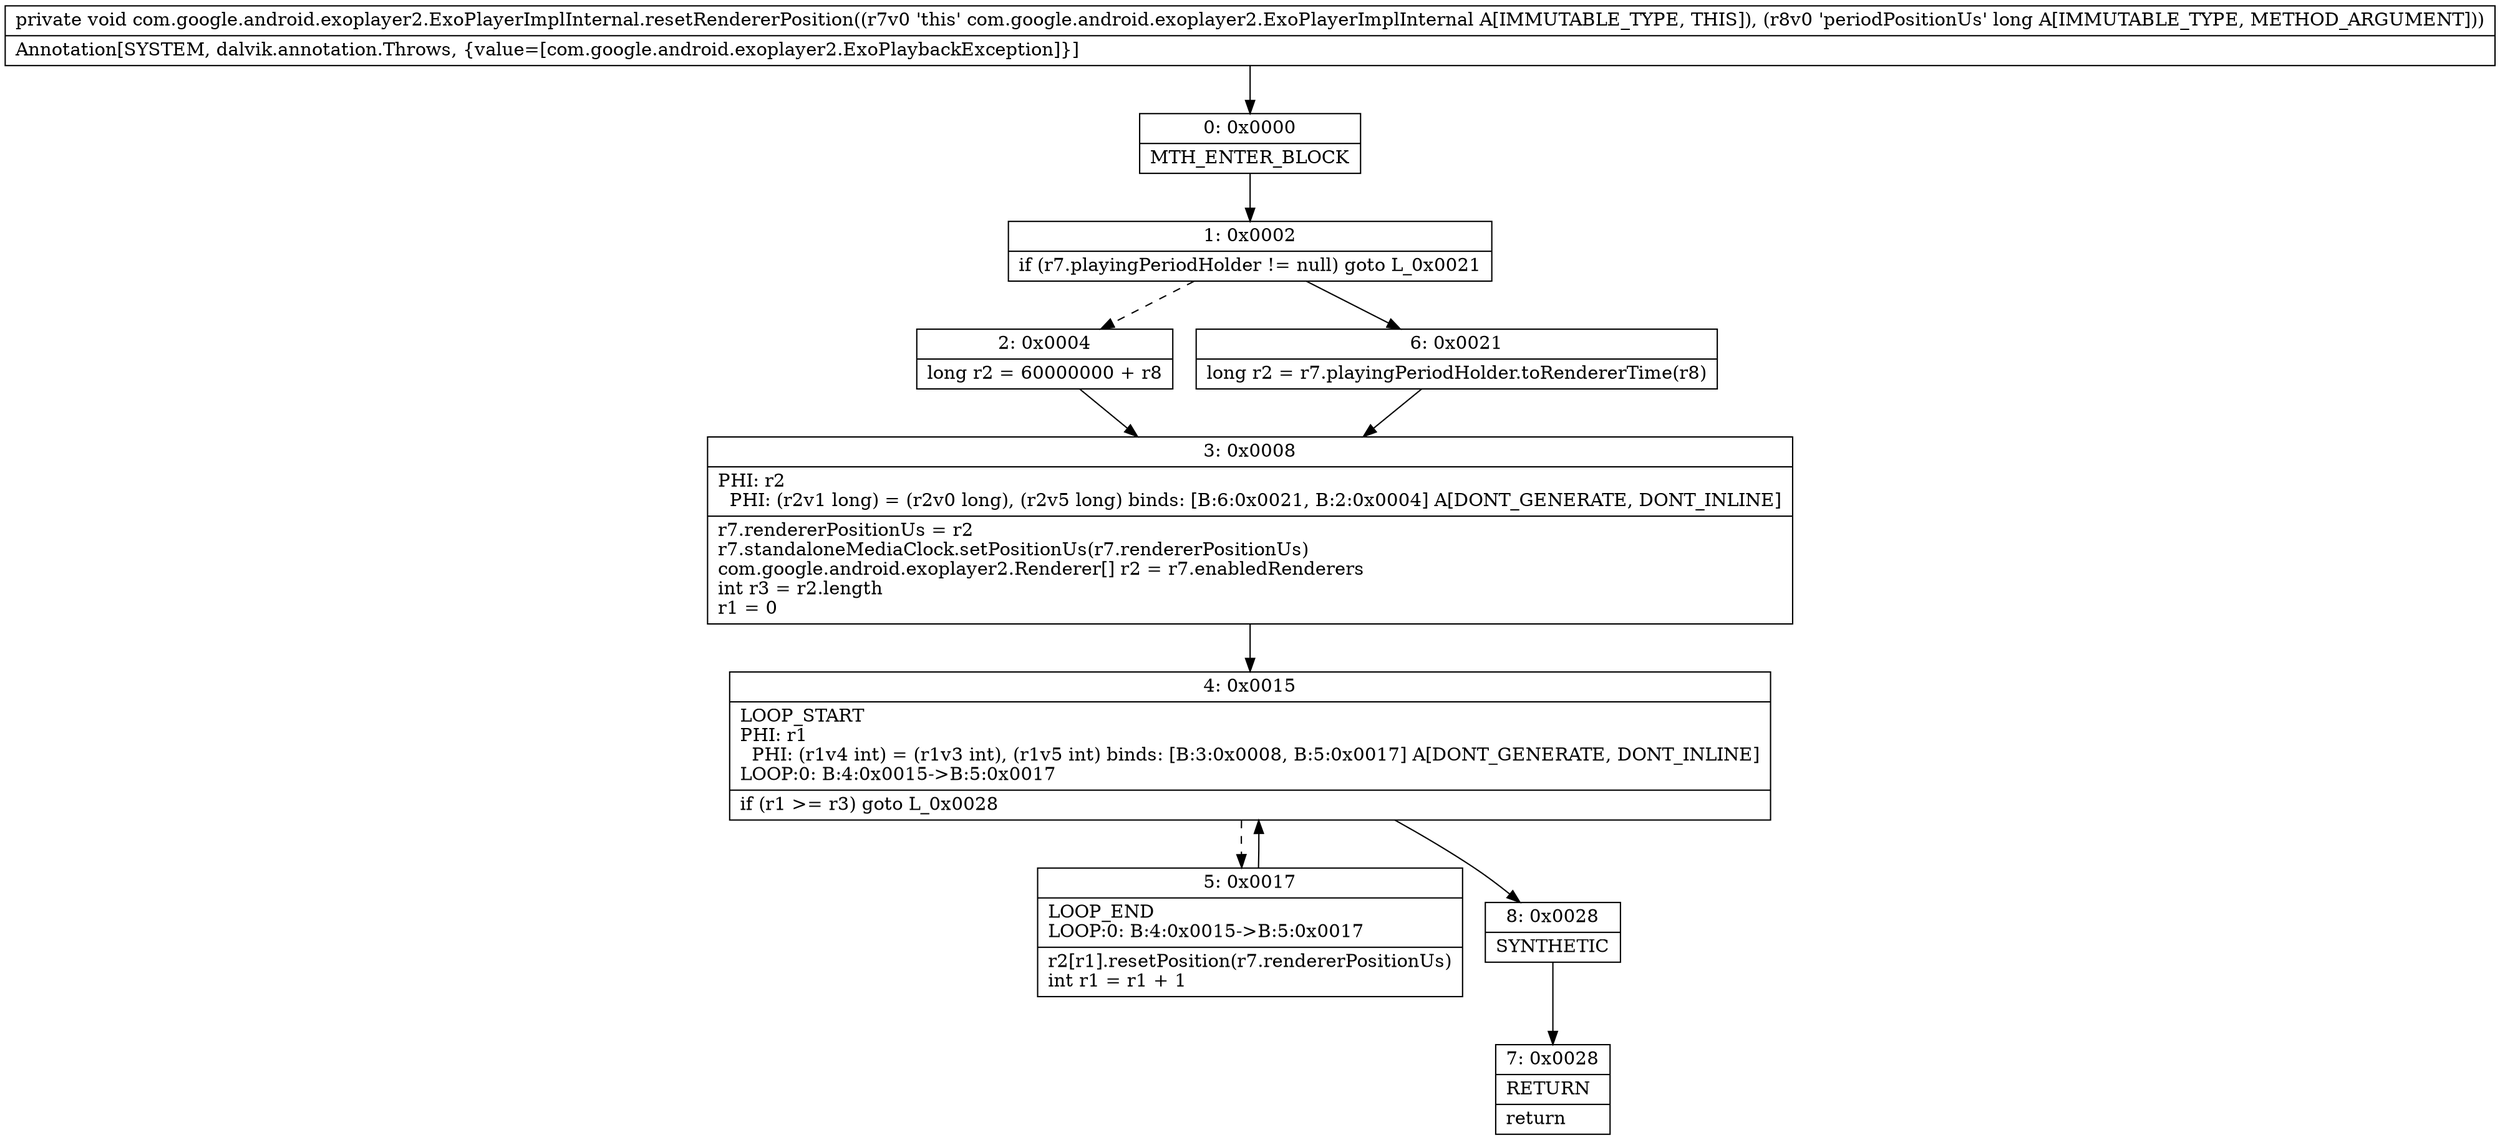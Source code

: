 digraph "CFG forcom.google.android.exoplayer2.ExoPlayerImplInternal.resetRendererPosition(J)V" {
Node_0 [shape=record,label="{0\:\ 0x0000|MTH_ENTER_BLOCK\l}"];
Node_1 [shape=record,label="{1\:\ 0x0002|if (r7.playingPeriodHolder != null) goto L_0x0021\l}"];
Node_2 [shape=record,label="{2\:\ 0x0004|long r2 = 60000000 + r8\l}"];
Node_3 [shape=record,label="{3\:\ 0x0008|PHI: r2 \l  PHI: (r2v1 long) = (r2v0 long), (r2v5 long) binds: [B:6:0x0021, B:2:0x0004] A[DONT_GENERATE, DONT_INLINE]\l|r7.rendererPositionUs = r2\lr7.standaloneMediaClock.setPositionUs(r7.rendererPositionUs)\lcom.google.android.exoplayer2.Renderer[] r2 = r7.enabledRenderers\lint r3 = r2.length\lr1 = 0\l}"];
Node_4 [shape=record,label="{4\:\ 0x0015|LOOP_START\lPHI: r1 \l  PHI: (r1v4 int) = (r1v3 int), (r1v5 int) binds: [B:3:0x0008, B:5:0x0017] A[DONT_GENERATE, DONT_INLINE]\lLOOP:0: B:4:0x0015\-\>B:5:0x0017\l|if (r1 \>= r3) goto L_0x0028\l}"];
Node_5 [shape=record,label="{5\:\ 0x0017|LOOP_END\lLOOP:0: B:4:0x0015\-\>B:5:0x0017\l|r2[r1].resetPosition(r7.rendererPositionUs)\lint r1 = r1 + 1\l}"];
Node_6 [shape=record,label="{6\:\ 0x0021|long r2 = r7.playingPeriodHolder.toRendererTime(r8)\l}"];
Node_7 [shape=record,label="{7\:\ 0x0028|RETURN\l|return\l}"];
Node_8 [shape=record,label="{8\:\ 0x0028|SYNTHETIC\l}"];
MethodNode[shape=record,label="{private void com.google.android.exoplayer2.ExoPlayerImplInternal.resetRendererPosition((r7v0 'this' com.google.android.exoplayer2.ExoPlayerImplInternal A[IMMUTABLE_TYPE, THIS]), (r8v0 'periodPositionUs' long A[IMMUTABLE_TYPE, METHOD_ARGUMENT]))  | Annotation[SYSTEM, dalvik.annotation.Throws, \{value=[com.google.android.exoplayer2.ExoPlaybackException]\}]\l}"];
MethodNode -> Node_0;
Node_0 -> Node_1;
Node_1 -> Node_2[style=dashed];
Node_1 -> Node_6;
Node_2 -> Node_3;
Node_3 -> Node_4;
Node_4 -> Node_5[style=dashed];
Node_4 -> Node_8;
Node_5 -> Node_4;
Node_6 -> Node_3;
Node_8 -> Node_7;
}

